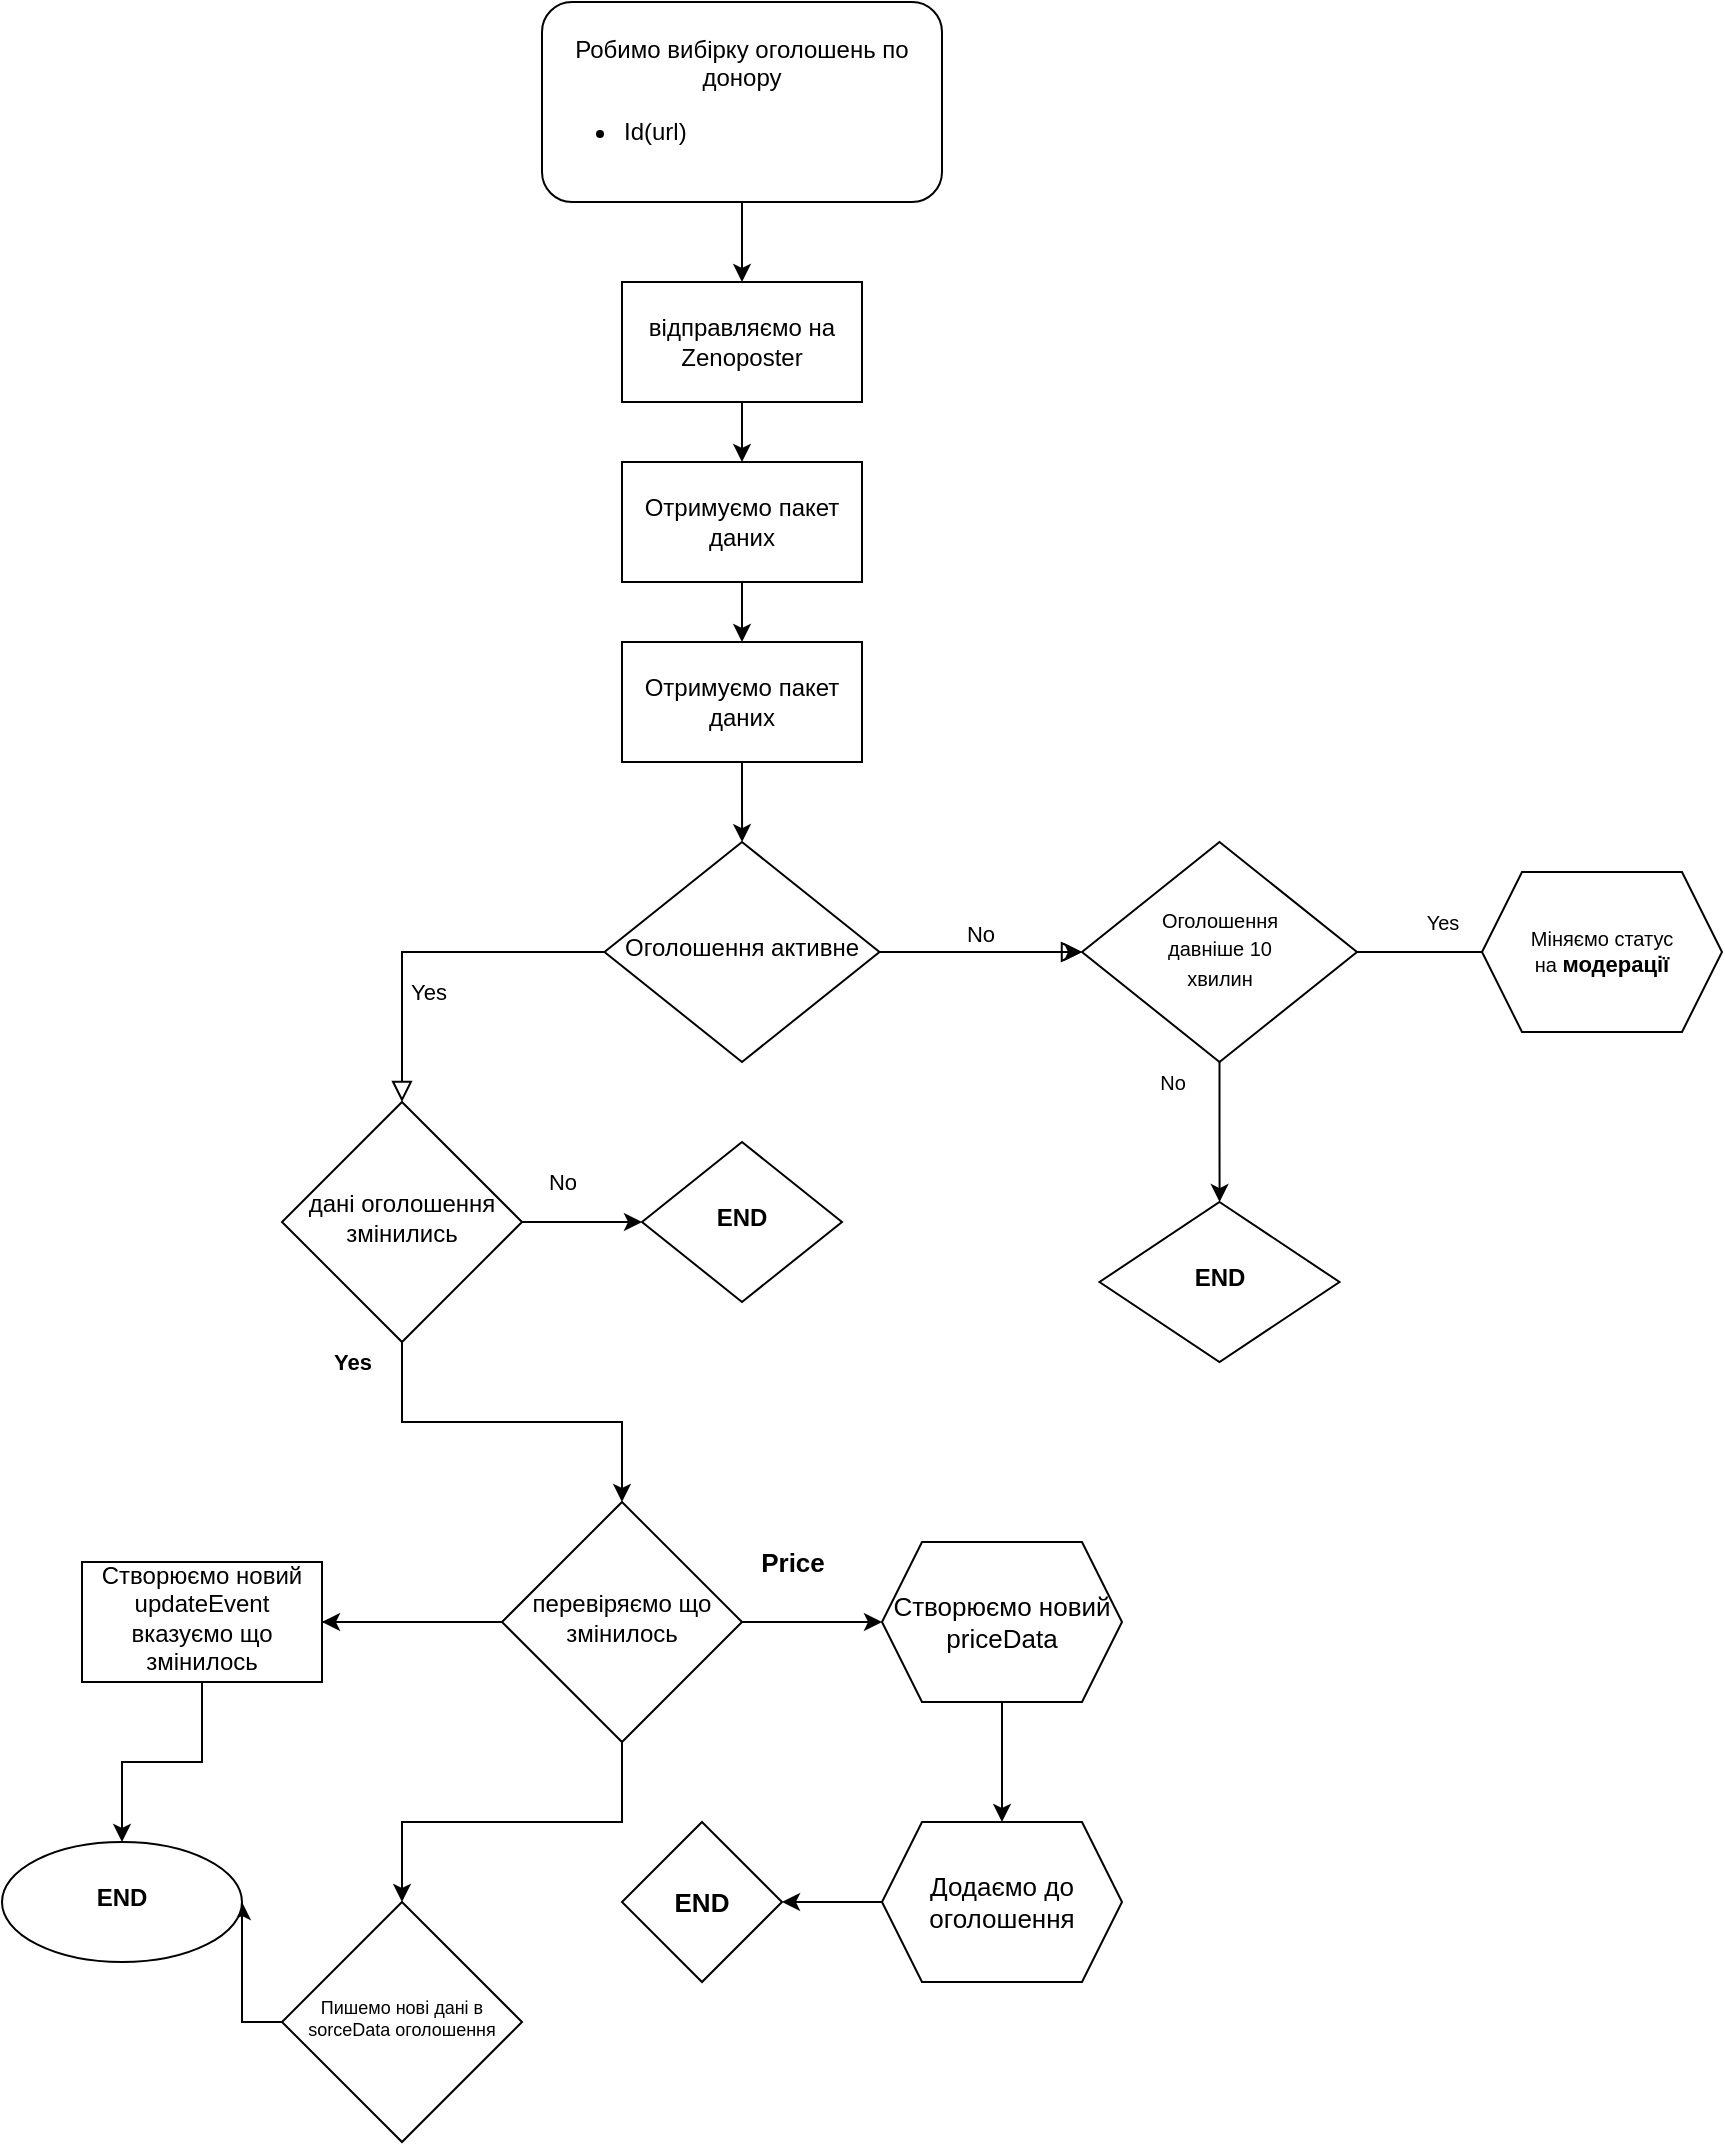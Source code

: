 <mxfile version="18.0.3" type="github">
  <diagram id="C5RBs43oDa-KdzZeNtuy" name="Page-1">
    <mxGraphModel dx="2500" dy="893" grid="1" gridSize="10" guides="1" tooltips="1" connect="1" arrows="1" fold="1" page="1" pageScale="1" pageWidth="827" pageHeight="1169" math="0" shadow="0">
      <root>
        <mxCell id="WIyWlLk6GJQsqaUBKTNV-0" />
        <mxCell id="WIyWlLk6GJQsqaUBKTNV-1" parent="WIyWlLk6GJQsqaUBKTNV-0" />
        <mxCell id="Zq3hUtZiWWwdUONuJrPH-5" value="" style="edgeStyle=orthogonalEdgeStyle;rounded=0;orthogonalLoop=1;jettySize=auto;html=1;" edge="1" parent="WIyWlLk6GJQsqaUBKTNV-1" source="WIyWlLk6GJQsqaUBKTNV-3" target="Zq3hUtZiWWwdUONuJrPH-1">
          <mxGeometry relative="1" as="geometry" />
        </mxCell>
        <mxCell id="WIyWlLk6GJQsqaUBKTNV-3" value="Робимо вибірку оголошень по донору &lt;br&gt;&lt;div align=&quot;justify&quot;&gt;&lt;ul&gt;&lt;li&gt;Id(url)&lt;/li&gt;&lt;/ul&gt;&lt;/div&gt;" style="rounded=1;whiteSpace=wrap;html=1;fontSize=12;glass=0;strokeWidth=1;shadow=0;" parent="WIyWlLk6GJQsqaUBKTNV-1" vertex="1">
          <mxGeometry x="160" y="30" width="200" height="100" as="geometry" />
        </mxCell>
        <mxCell id="WIyWlLk6GJQsqaUBKTNV-4" value="Yes" style="rounded=0;html=1;jettySize=auto;orthogonalLoop=1;fontSize=11;endArrow=block;endFill=0;endSize=8;strokeWidth=1;shadow=0;labelBackgroundColor=none;edgeStyle=orthogonalEdgeStyle;" parent="WIyWlLk6GJQsqaUBKTNV-1" source="WIyWlLk6GJQsqaUBKTNV-6" target="WIyWlLk6GJQsqaUBKTNV-10" edge="1">
          <mxGeometry y="20" relative="1" as="geometry">
            <mxPoint as="offset" />
          </mxGeometry>
        </mxCell>
        <mxCell id="WIyWlLk6GJQsqaUBKTNV-5" value="No" style="edgeStyle=orthogonalEdgeStyle;rounded=0;html=1;jettySize=auto;orthogonalLoop=1;fontSize=11;endArrow=block;endFill=0;endSize=8;strokeWidth=1;shadow=0;labelBackgroundColor=none;" parent="WIyWlLk6GJQsqaUBKTNV-1" source="WIyWlLk6GJQsqaUBKTNV-6" edge="1">
          <mxGeometry y="10" relative="1" as="geometry">
            <mxPoint as="offset" />
            <mxPoint x="430" y="505" as="targetPoint" />
          </mxGeometry>
        </mxCell>
        <mxCell id="Zq3hUtZiWWwdUONuJrPH-12" value="" style="edgeStyle=orthogonalEdgeStyle;rounded=0;orthogonalLoop=1;jettySize=auto;html=1;" edge="1" parent="WIyWlLk6GJQsqaUBKTNV-1" source="WIyWlLk6GJQsqaUBKTNV-6" target="Zq3hUtZiWWwdUONuJrPH-11">
          <mxGeometry relative="1" as="geometry" />
        </mxCell>
        <mxCell id="WIyWlLk6GJQsqaUBKTNV-6" value="Оголошення активне" style="rhombus;whiteSpace=wrap;html=1;shadow=0;fontFamily=Helvetica;fontSize=12;align=center;strokeWidth=1;spacing=6;spacingTop=-4;" parent="WIyWlLk6GJQsqaUBKTNV-1" vertex="1">
          <mxGeometry x="191.25" y="450" width="137.5" height="110" as="geometry" />
        </mxCell>
        <mxCell id="Zq3hUtZiWWwdUONuJrPH-22" value="" style="edgeStyle=orthogonalEdgeStyle;rounded=0;orthogonalLoop=1;jettySize=auto;html=1;fontSize=11;" edge="1" parent="WIyWlLk6GJQsqaUBKTNV-1" source="WIyWlLk6GJQsqaUBKTNV-10" target="Zq3hUtZiWWwdUONuJrPH-21">
          <mxGeometry relative="1" as="geometry" />
        </mxCell>
        <mxCell id="Zq3hUtZiWWwdUONuJrPH-31" value="" style="edgeStyle=orthogonalEdgeStyle;rounded=0;orthogonalLoop=1;jettySize=auto;html=1;fontSize=11;" edge="1" parent="WIyWlLk6GJQsqaUBKTNV-1" source="WIyWlLk6GJQsqaUBKTNV-10" target="Zq3hUtZiWWwdUONuJrPH-30">
          <mxGeometry relative="1" as="geometry" />
        </mxCell>
        <mxCell id="WIyWlLk6GJQsqaUBKTNV-10" value="дані оголошення змінились" style="rhombus;whiteSpace=wrap;html=1;shadow=0;fontFamily=Helvetica;fontSize=12;align=center;strokeWidth=1;spacing=6;spacingTop=-4;" parent="WIyWlLk6GJQsqaUBKTNV-1" vertex="1">
          <mxGeometry x="30" y="580" width="120" height="120" as="geometry" />
        </mxCell>
        <mxCell id="Zq3hUtZiWWwdUONuJrPH-7" value="" style="edgeStyle=orthogonalEdgeStyle;rounded=0;orthogonalLoop=1;jettySize=auto;html=1;" edge="1" parent="WIyWlLk6GJQsqaUBKTNV-1" source="Zq3hUtZiWWwdUONuJrPH-1" target="Zq3hUtZiWWwdUONuJrPH-6">
          <mxGeometry relative="1" as="geometry" />
        </mxCell>
        <mxCell id="Zq3hUtZiWWwdUONuJrPH-1" value="відправляємо на Zenoposter" style="rounded=0;whiteSpace=wrap;html=1;" vertex="1" parent="WIyWlLk6GJQsqaUBKTNV-1">
          <mxGeometry x="200" y="170" width="120" height="60" as="geometry" />
        </mxCell>
        <mxCell id="Zq3hUtZiWWwdUONuJrPH-9" value="" style="edgeStyle=orthogonalEdgeStyle;rounded=0;orthogonalLoop=1;jettySize=auto;html=1;" edge="1" parent="WIyWlLk6GJQsqaUBKTNV-1" source="Zq3hUtZiWWwdUONuJrPH-6" target="Zq3hUtZiWWwdUONuJrPH-8">
          <mxGeometry relative="1" as="geometry" />
        </mxCell>
        <mxCell id="Zq3hUtZiWWwdUONuJrPH-6" value="Отримуємо пакет даних" style="rounded=0;whiteSpace=wrap;html=1;" vertex="1" parent="WIyWlLk6GJQsqaUBKTNV-1">
          <mxGeometry x="200" y="260" width="120" height="60" as="geometry" />
        </mxCell>
        <mxCell id="Zq3hUtZiWWwdUONuJrPH-10" value="" style="edgeStyle=orthogonalEdgeStyle;rounded=0;orthogonalLoop=1;jettySize=auto;html=1;" edge="1" parent="WIyWlLk6GJQsqaUBKTNV-1" source="Zq3hUtZiWWwdUONuJrPH-8" target="WIyWlLk6GJQsqaUBKTNV-6">
          <mxGeometry relative="1" as="geometry" />
        </mxCell>
        <mxCell id="Zq3hUtZiWWwdUONuJrPH-8" value="Отримуємо пакет даних" style="rounded=0;whiteSpace=wrap;html=1;" vertex="1" parent="WIyWlLk6GJQsqaUBKTNV-1">
          <mxGeometry x="200" y="350" width="120" height="60" as="geometry" />
        </mxCell>
        <mxCell id="Zq3hUtZiWWwdUONuJrPH-14" value="" style="edgeStyle=orthogonalEdgeStyle;rounded=0;orthogonalLoop=1;jettySize=auto;html=1;fontSize=10;" edge="1" parent="WIyWlLk6GJQsqaUBKTNV-1" source="Zq3hUtZiWWwdUONuJrPH-11">
          <mxGeometry relative="1" as="geometry">
            <mxPoint x="647.5" y="505" as="targetPoint" />
          </mxGeometry>
        </mxCell>
        <mxCell id="Zq3hUtZiWWwdUONuJrPH-17" value="" style="edgeStyle=orthogonalEdgeStyle;rounded=0;orthogonalLoop=1;jettySize=auto;html=1;fontSize=10;" edge="1" parent="WIyWlLk6GJQsqaUBKTNV-1" source="Zq3hUtZiWWwdUONuJrPH-11" target="Zq3hUtZiWWwdUONuJrPH-16">
          <mxGeometry relative="1" as="geometry" />
        </mxCell>
        <mxCell id="Zq3hUtZiWWwdUONuJrPH-11" value="&lt;blockquote&gt;&lt;div align=&quot;center&quot;&gt;&lt;font style=&quot;font-size: 10px; line-height: 1;&quot;&gt;Оголошення давніше 10 хвилин&lt;/font&gt;&lt;/div&gt;&lt;/blockquote&gt;" style="rhombus;whiteSpace=wrap;html=1;shadow=0;fontFamily=Helvetica;fontSize=12;align=center;strokeWidth=1;spacing=6;spacingTop=-4;" vertex="1" parent="WIyWlLk6GJQsqaUBKTNV-1">
          <mxGeometry x="430" y="450" width="137.5" height="110" as="geometry" />
        </mxCell>
        <mxCell id="Zq3hUtZiWWwdUONuJrPH-15" value="Yes" style="text;html=1;align=center;verticalAlign=middle;resizable=0;points=[];autosize=1;strokeColor=none;fillColor=none;fontSize=10;" vertex="1" parent="WIyWlLk6GJQsqaUBKTNV-1">
          <mxGeometry x="595" y="480" width="30" height="20" as="geometry" />
        </mxCell>
        <mxCell id="Zq3hUtZiWWwdUONuJrPH-16" value="&lt;b&gt;END&lt;/b&gt;" style="rhombus;whiteSpace=wrap;html=1;shadow=0;fontFamily=Helvetica;fontSize=12;align=center;strokeWidth=1;spacing=6;spacingTop=-4;" vertex="1" parent="WIyWlLk6GJQsqaUBKTNV-1">
          <mxGeometry x="438.75" y="630" width="120" height="80" as="geometry" />
        </mxCell>
        <mxCell id="Zq3hUtZiWWwdUONuJrPH-18" value="&lt;div&gt;No&lt;/div&gt;" style="text;html=1;align=center;verticalAlign=middle;resizable=0;points=[];autosize=1;strokeColor=none;fillColor=none;fontSize=10;" vertex="1" parent="WIyWlLk6GJQsqaUBKTNV-1">
          <mxGeometry x="460" y="560" width="30" height="20" as="geometry" />
        </mxCell>
        <mxCell id="Zq3hUtZiWWwdUONuJrPH-19" value="Міняємо статус &lt;br&gt;на &lt;font style=&quot;font-size: 11px;&quot;&gt;&lt;b&gt;модерації&lt;/b&gt;&lt;/font&gt;" style="shape=hexagon;perimeter=hexagonPerimeter2;whiteSpace=wrap;html=1;fixedSize=1;fontSize=10;" vertex="1" parent="WIyWlLk6GJQsqaUBKTNV-1">
          <mxGeometry x="630" y="465" width="120" height="80" as="geometry" />
        </mxCell>
        <mxCell id="Zq3hUtZiWWwdUONuJrPH-21" value="&lt;b&gt;END&lt;/b&gt;" style="rhombus;whiteSpace=wrap;html=1;shadow=0;fontFamily=Helvetica;fontSize=12;align=center;strokeWidth=1;spacing=6;spacingTop=-4;" vertex="1" parent="WIyWlLk6GJQsqaUBKTNV-1">
          <mxGeometry x="210" y="600" width="100" height="80" as="geometry" />
        </mxCell>
        <mxCell id="Zq3hUtZiWWwdUONuJrPH-23" value="No" style="text;html=1;align=center;verticalAlign=middle;resizable=0;points=[];autosize=1;strokeColor=none;fillColor=none;fontSize=11;" vertex="1" parent="WIyWlLk6GJQsqaUBKTNV-1">
          <mxGeometry x="155" y="610" width="30" height="20" as="geometry" />
        </mxCell>
        <mxCell id="Zq3hUtZiWWwdUONuJrPH-26" value="&lt;div&gt;&lt;b&gt;Yes&lt;/b&gt;&lt;/div&gt;" style="text;html=1;align=center;verticalAlign=middle;resizable=0;points=[];autosize=1;strokeColor=none;fillColor=none;fontSize=11;" vertex="1" parent="WIyWlLk6GJQsqaUBKTNV-1">
          <mxGeometry x="50" y="700" width="30" height="20" as="geometry" />
        </mxCell>
        <mxCell id="Zq3hUtZiWWwdUONuJrPH-33" value="" style="edgeStyle=orthogonalEdgeStyle;rounded=0;orthogonalLoop=1;jettySize=auto;html=1;fontSize=11;" edge="1" parent="WIyWlLk6GJQsqaUBKTNV-1" source="Zq3hUtZiWWwdUONuJrPH-30">
          <mxGeometry relative="1" as="geometry">
            <mxPoint x="-50" y="840" as="targetPoint" />
          </mxGeometry>
        </mxCell>
        <mxCell id="Zq3hUtZiWWwdUONuJrPH-37" value="" style="edgeStyle=orthogonalEdgeStyle;rounded=0;orthogonalLoop=1;jettySize=auto;html=1;fontSize=11;" edge="1" parent="WIyWlLk6GJQsqaUBKTNV-1" source="Zq3hUtZiWWwdUONuJrPH-30" target="Zq3hUtZiWWwdUONuJrPH-36">
          <mxGeometry relative="1" as="geometry" />
        </mxCell>
        <mxCell id="Zq3hUtZiWWwdUONuJrPH-45" value="" style="edgeStyle=orthogonalEdgeStyle;rounded=0;orthogonalLoop=1;jettySize=auto;html=1;fontSize=13;" edge="1" parent="WIyWlLk6GJQsqaUBKTNV-1" source="Zq3hUtZiWWwdUONuJrPH-30" target="Zq3hUtZiWWwdUONuJrPH-44">
          <mxGeometry relative="1" as="geometry" />
        </mxCell>
        <mxCell id="Zq3hUtZiWWwdUONuJrPH-53" value="" style="edgeStyle=orthogonalEdgeStyle;rounded=0;orthogonalLoop=1;jettySize=auto;html=1;fontSize=9;entryX=0;entryY=0.5;entryDx=0;entryDy=0;" edge="1" parent="WIyWlLk6GJQsqaUBKTNV-1" source="Zq3hUtZiWWwdUONuJrPH-30" target="Zq3hUtZiWWwdUONuJrPH-39">
          <mxGeometry relative="1" as="geometry">
            <mxPoint x="230" y="840" as="targetPoint" />
          </mxGeometry>
        </mxCell>
        <mxCell id="Zq3hUtZiWWwdUONuJrPH-30" value="перевіряємо що змінилось" style="rhombus;whiteSpace=wrap;html=1;shadow=0;fontFamily=Helvetica;fontSize=12;align=center;strokeWidth=1;spacing=6;spacingTop=-4;" vertex="1" parent="WIyWlLk6GJQsqaUBKTNV-1">
          <mxGeometry x="140" y="780" width="120" height="120" as="geometry" />
        </mxCell>
        <mxCell id="Zq3hUtZiWWwdUONuJrPH-54" value="" style="edgeStyle=orthogonalEdgeStyle;rounded=0;orthogonalLoop=1;jettySize=auto;html=1;fontSize=9;" edge="1" parent="WIyWlLk6GJQsqaUBKTNV-1" source="Zq3hUtZiWWwdUONuJrPH-36" target="Zq3hUtZiWWwdUONuJrPH-47">
          <mxGeometry relative="1" as="geometry" />
        </mxCell>
        <mxCell id="Zq3hUtZiWWwdUONuJrPH-36" value="&lt;div style=&quot;font-size: 9px;&quot;&gt;Пишемо нові дані в sorceData оголошення&lt;/div&gt;" style="rhombus;whiteSpace=wrap;html=1;shadow=0;fontFamily=Helvetica;fontSize=12;align=center;strokeWidth=1;spacing=6;spacingTop=-4;" vertex="1" parent="WIyWlLk6GJQsqaUBKTNV-1">
          <mxGeometry x="30" y="980" width="120" height="120" as="geometry" />
        </mxCell>
        <mxCell id="Zq3hUtZiWWwdUONuJrPH-38" value="&lt;font size=&quot;1&quot;&gt;&lt;b style=&quot;font-size: 13px;&quot;&gt;Price&lt;/b&gt;&lt;/font&gt;" style="text;html=1;align=center;verticalAlign=middle;resizable=0;points=[];autosize=1;strokeColor=none;fillColor=none;fontSize=11;" vertex="1" parent="WIyWlLk6GJQsqaUBKTNV-1">
          <mxGeometry x="260" y="800" width="50" height="20" as="geometry" />
        </mxCell>
        <mxCell id="Zq3hUtZiWWwdUONuJrPH-41" value="" style="edgeStyle=orthogonalEdgeStyle;rounded=0;orthogonalLoop=1;jettySize=auto;html=1;fontSize=13;" edge="1" parent="WIyWlLk6GJQsqaUBKTNV-1" source="Zq3hUtZiWWwdUONuJrPH-39" target="Zq3hUtZiWWwdUONuJrPH-40">
          <mxGeometry relative="1" as="geometry" />
        </mxCell>
        <mxCell id="Zq3hUtZiWWwdUONuJrPH-39" value="Створюємо новий priceData" style="shape=hexagon;perimeter=hexagonPerimeter2;whiteSpace=wrap;html=1;fixedSize=1;fontSize=13;" vertex="1" parent="WIyWlLk6GJQsqaUBKTNV-1">
          <mxGeometry x="330" y="800" width="120" height="80" as="geometry" />
        </mxCell>
        <mxCell id="Zq3hUtZiWWwdUONuJrPH-43" value="" style="edgeStyle=orthogonalEdgeStyle;rounded=0;orthogonalLoop=1;jettySize=auto;html=1;fontSize=13;" edge="1" parent="WIyWlLk6GJQsqaUBKTNV-1" source="Zq3hUtZiWWwdUONuJrPH-40" target="Zq3hUtZiWWwdUONuJrPH-42">
          <mxGeometry relative="1" as="geometry" />
        </mxCell>
        <mxCell id="Zq3hUtZiWWwdUONuJrPH-40" value="Додаємо до оголошення" style="shape=hexagon;perimeter=hexagonPerimeter2;whiteSpace=wrap;html=1;fixedSize=1;fontSize=13;" vertex="1" parent="WIyWlLk6GJQsqaUBKTNV-1">
          <mxGeometry x="330" y="940" width="120" height="80" as="geometry" />
        </mxCell>
        <mxCell id="Zq3hUtZiWWwdUONuJrPH-42" value="&lt;b&gt;END&lt;/b&gt;" style="rhombus;whiteSpace=wrap;html=1;fontSize=13;" vertex="1" parent="WIyWlLk6GJQsqaUBKTNV-1">
          <mxGeometry x="200" y="940" width="80" height="80" as="geometry" />
        </mxCell>
        <mxCell id="Zq3hUtZiWWwdUONuJrPH-48" value="" style="edgeStyle=orthogonalEdgeStyle;rounded=0;orthogonalLoop=1;jettySize=auto;html=1;fontSize=9;" edge="1" parent="WIyWlLk6GJQsqaUBKTNV-1" source="Zq3hUtZiWWwdUONuJrPH-44" target="Zq3hUtZiWWwdUONuJrPH-47">
          <mxGeometry relative="1" as="geometry" />
        </mxCell>
        <mxCell id="Zq3hUtZiWWwdUONuJrPH-44" value="&lt;div&gt;Створюємо новий updateEvent вказуємо що змінилось&lt;/div&gt;" style="whiteSpace=wrap;html=1;shadow=0;strokeWidth=1;spacing=6;spacingTop=-4;" vertex="1" parent="WIyWlLk6GJQsqaUBKTNV-1">
          <mxGeometry x="-70" y="810" width="120" height="60" as="geometry" />
        </mxCell>
        <mxCell id="Zq3hUtZiWWwdUONuJrPH-47" value="&lt;b&gt;END&lt;/b&gt;" style="ellipse;whiteSpace=wrap;html=1;shadow=0;strokeWidth=1;spacing=6;spacingTop=-4;" vertex="1" parent="WIyWlLk6GJQsqaUBKTNV-1">
          <mxGeometry x="-110" y="950" width="120" height="60" as="geometry" />
        </mxCell>
      </root>
    </mxGraphModel>
  </diagram>
</mxfile>
